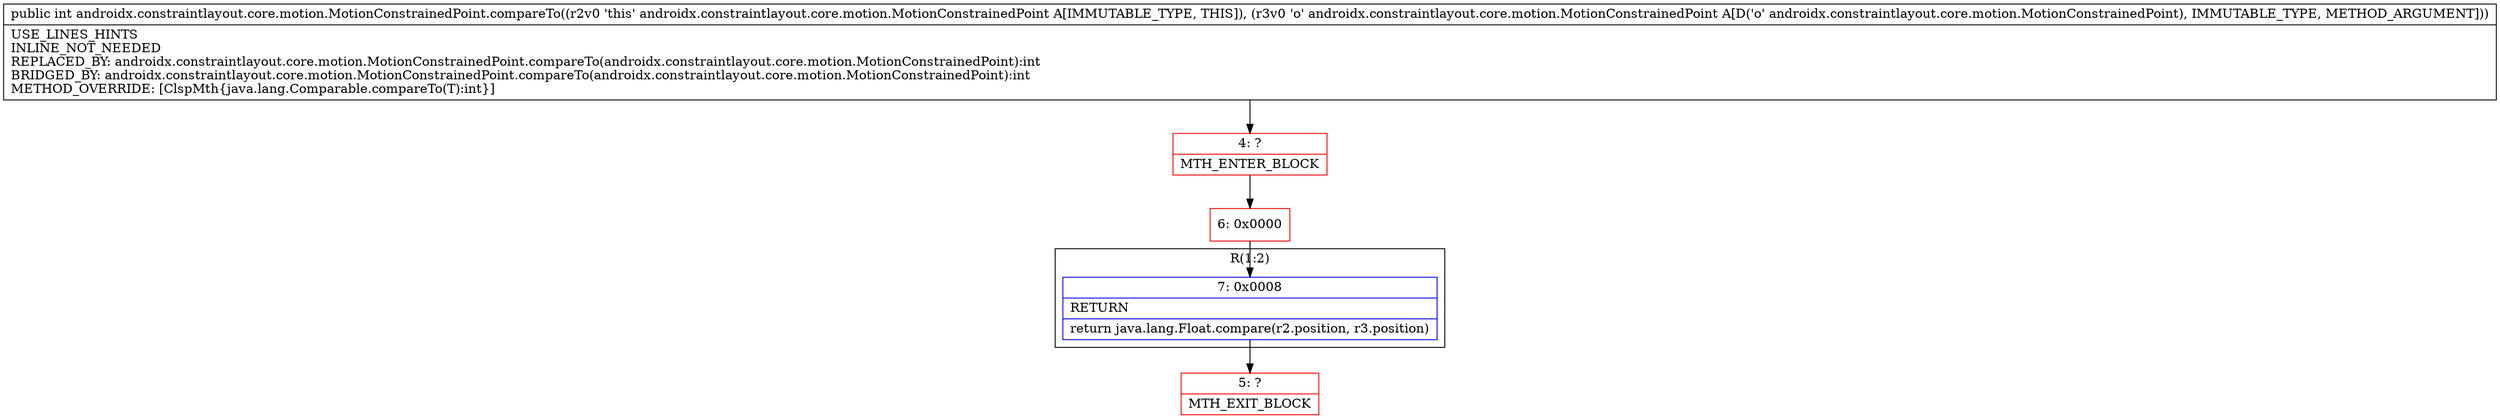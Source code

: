 digraph "CFG forandroidx.constraintlayout.core.motion.MotionConstrainedPoint.compareTo(Landroidx\/constraintlayout\/core\/motion\/MotionConstrainedPoint;)I" {
subgraph cluster_Region_1308171859 {
label = "R(1:2)";
node [shape=record,color=blue];
Node_7 [shape=record,label="{7\:\ 0x0008|RETURN\l|return java.lang.Float.compare(r2.position, r3.position)\l}"];
}
Node_4 [shape=record,color=red,label="{4\:\ ?|MTH_ENTER_BLOCK\l}"];
Node_6 [shape=record,color=red,label="{6\:\ 0x0000}"];
Node_5 [shape=record,color=red,label="{5\:\ ?|MTH_EXIT_BLOCK\l}"];
MethodNode[shape=record,label="{public int androidx.constraintlayout.core.motion.MotionConstrainedPoint.compareTo((r2v0 'this' androidx.constraintlayout.core.motion.MotionConstrainedPoint A[IMMUTABLE_TYPE, THIS]), (r3v0 'o' androidx.constraintlayout.core.motion.MotionConstrainedPoint A[D('o' androidx.constraintlayout.core.motion.MotionConstrainedPoint), IMMUTABLE_TYPE, METHOD_ARGUMENT]))  | USE_LINES_HINTS\lINLINE_NOT_NEEDED\lREPLACED_BY: androidx.constraintlayout.core.motion.MotionConstrainedPoint.compareTo(androidx.constraintlayout.core.motion.MotionConstrainedPoint):int\lBRIDGED_BY: androidx.constraintlayout.core.motion.MotionConstrainedPoint.compareTo(androidx.constraintlayout.core.motion.MotionConstrainedPoint):int\lMETHOD_OVERRIDE: [ClspMth\{java.lang.Comparable.compareTo(T):int\}]\l}"];
MethodNode -> Node_4;Node_7 -> Node_5;
Node_4 -> Node_6;
Node_6 -> Node_7;
}

